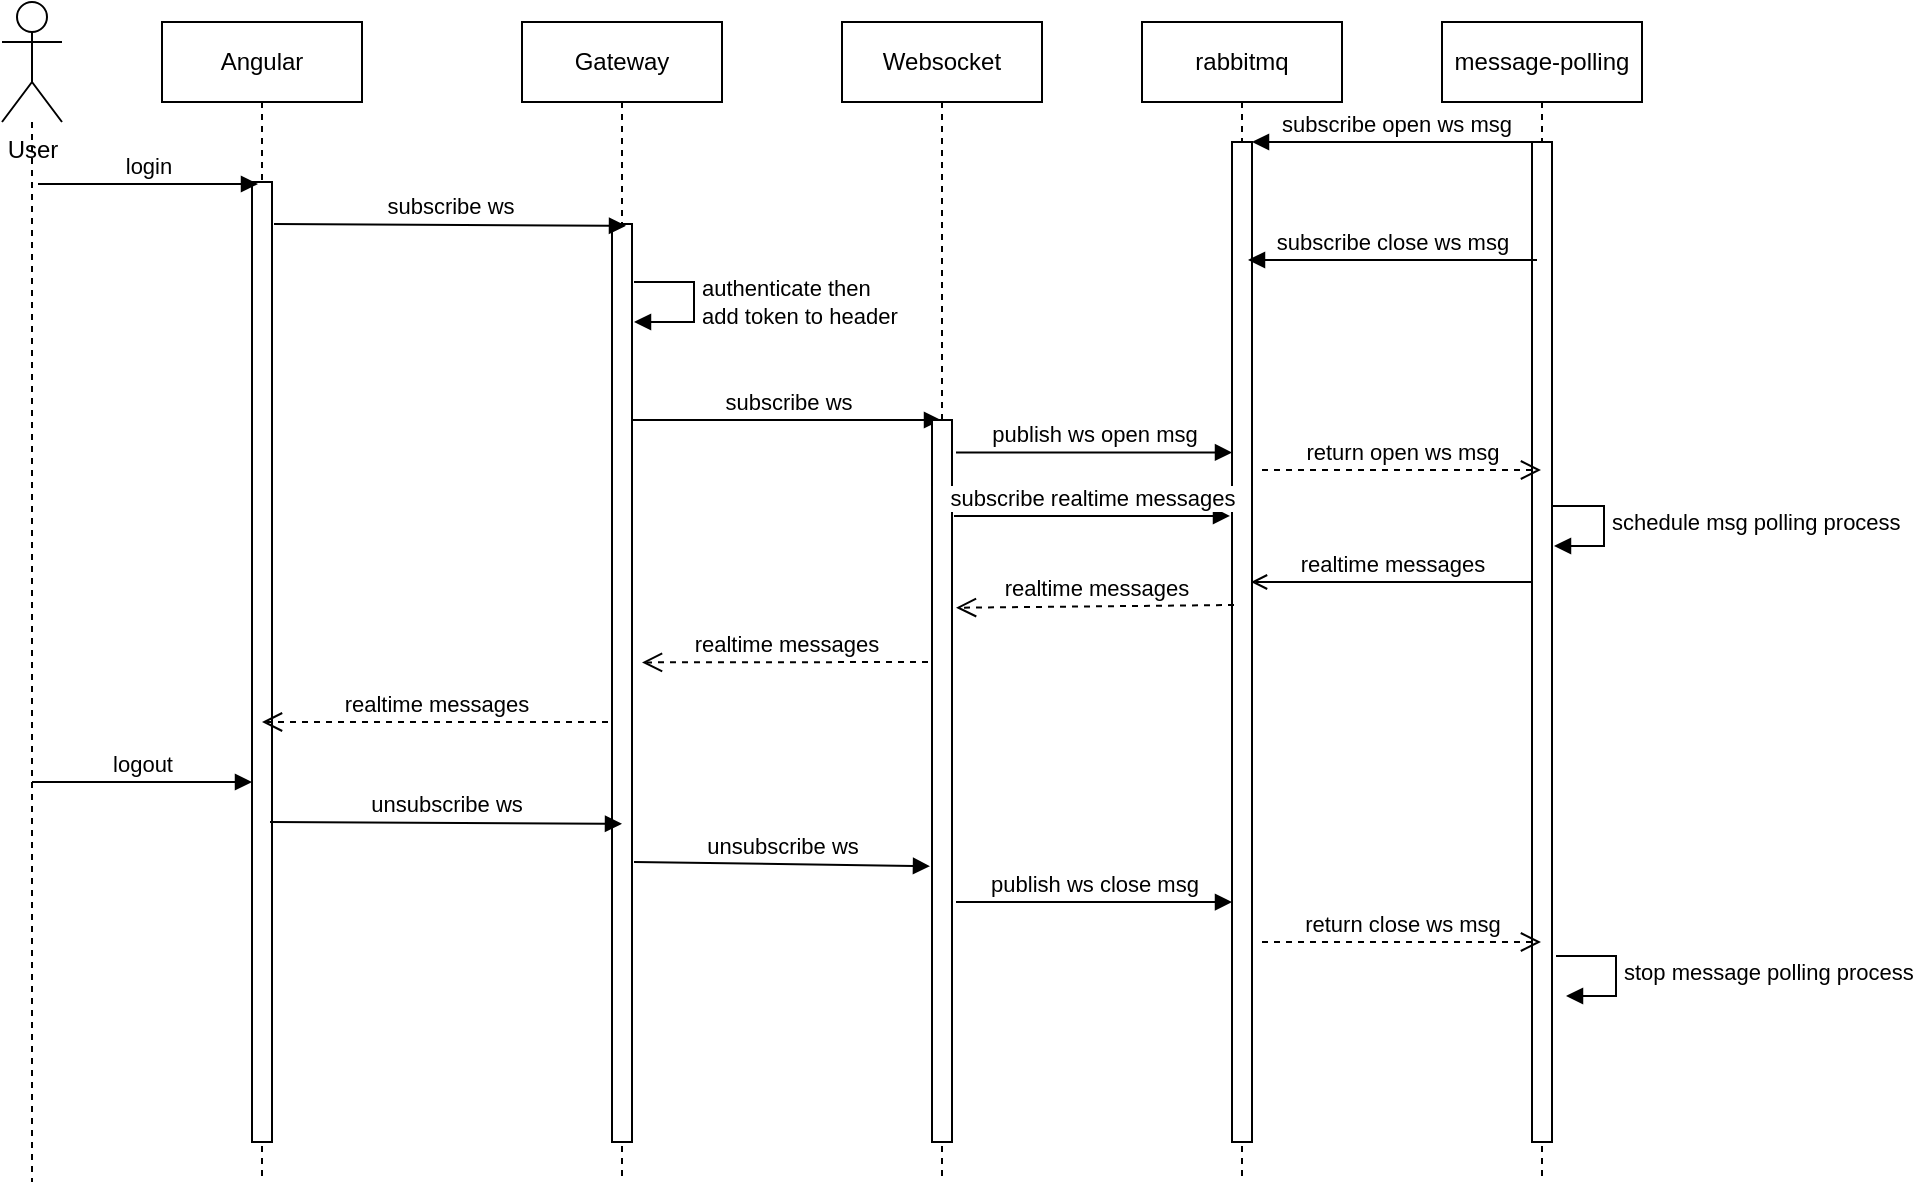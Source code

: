 <mxfile version="16.5.6" type="github">
  <diagram id="MhprE0R9wUxYdT8xEvnr" name="Page-1">
    <mxGraphModel dx="1422" dy="764" grid="1" gridSize="10" guides="1" tooltips="1" connect="1" arrows="1" fold="1" page="1" pageScale="1" pageWidth="850" pageHeight="1100" math="0" shadow="0">
      <root>
        <mxCell id="0" />
        <mxCell id="1" parent="0" />
        <mxCell id="N3EMBGY2lfwXtGBtsPzC-5" value="Angular" style="shape=umlLifeline;perimeter=lifelinePerimeter;whiteSpace=wrap;html=1;container=1;collapsible=0;recursiveResize=0;outlineConnect=0;" parent="1" vertex="1">
          <mxGeometry x="100" y="40" width="100" height="580" as="geometry" />
        </mxCell>
        <mxCell id="9VhoIm8Rji4saxW7GlHs-18" value="" style="html=1;points=[];perimeter=orthogonalPerimeter;" parent="N3EMBGY2lfwXtGBtsPzC-5" vertex="1">
          <mxGeometry x="45" y="80" width="10" height="480" as="geometry" />
        </mxCell>
        <mxCell id="9VhoIm8Rji4saxW7GlHs-19" value="logout" style="html=1;verticalAlign=bottom;endArrow=block;rounded=0;" parent="N3EMBGY2lfwXtGBtsPzC-5" edge="1">
          <mxGeometry relative="1" as="geometry">
            <mxPoint x="-65" y="380" as="sourcePoint" />
            <mxPoint x="45" y="380" as="targetPoint" />
          </mxGeometry>
        </mxCell>
        <mxCell id="N3EMBGY2lfwXtGBtsPzC-6" value="Gateway" style="shape=umlLifeline;perimeter=lifelinePerimeter;whiteSpace=wrap;html=1;container=1;collapsible=0;recursiveResize=0;outlineConnect=0;" parent="1" vertex="1">
          <mxGeometry x="280" y="40" width="100" height="580" as="geometry" />
        </mxCell>
        <mxCell id="N3EMBGY2lfwXtGBtsPzC-9" value="" style="html=1;points=[];perimeter=orthogonalPerimeter;" parent="N3EMBGY2lfwXtGBtsPzC-6" vertex="1">
          <mxGeometry x="45" y="101" width="10" height="459" as="geometry" />
        </mxCell>
        <mxCell id="N3EMBGY2lfwXtGBtsPzC-13" value="&lt;div&gt;authenticate then &lt;br&gt;&lt;/div&gt;&lt;div&gt;add token to header&lt;/div&gt;" style="edgeStyle=orthogonalEdgeStyle;html=1;align=left;spacingLeft=2;endArrow=block;rounded=0;" parent="N3EMBGY2lfwXtGBtsPzC-6" edge="1">
          <mxGeometry relative="1" as="geometry">
            <mxPoint x="56" y="130" as="sourcePoint" />
            <Array as="points">
              <mxPoint x="86" y="130" />
            </Array>
            <mxPoint x="56" y="150" as="targetPoint" />
          </mxGeometry>
        </mxCell>
        <mxCell id="N3EMBGY2lfwXtGBtsPzC-14" value="subscribe ws" style="html=1;verticalAlign=bottom;endArrow=block;rounded=0;" parent="N3EMBGY2lfwXtGBtsPzC-6" edge="1">
          <mxGeometry width="80" relative="1" as="geometry">
            <mxPoint x="55" y="199" as="sourcePoint" />
            <mxPoint x="209.5" y="199" as="targetPoint" />
            <Array as="points">
              <mxPoint x="90" y="199" />
            </Array>
          </mxGeometry>
        </mxCell>
        <mxCell id="ibhFwMeGwHEnzPVIHfyx-2" value="&lt;div&gt;unsubscribe ws&lt;/div&gt;" style="html=1;verticalAlign=bottom;endArrow=block;entryX=0.7;entryY=0.002;rounded=0;entryDx=0;entryDy=0;entryPerimeter=0;" edge="1" parent="N3EMBGY2lfwXtGBtsPzC-6">
          <mxGeometry relative="1" as="geometry">
            <mxPoint x="-126" y="400" as="sourcePoint" />
            <mxPoint x="50" y="400.918" as="targetPoint" />
          </mxGeometry>
        </mxCell>
        <mxCell id="N3EMBGY2lfwXtGBtsPzC-7" value="Websocket" style="shape=umlLifeline;perimeter=lifelinePerimeter;whiteSpace=wrap;html=1;container=1;collapsible=0;recursiveResize=0;outlineConnect=0;" parent="1" vertex="1">
          <mxGeometry x="440" y="40" width="100" height="580" as="geometry" />
        </mxCell>
        <mxCell id="N3EMBGY2lfwXtGBtsPzC-16" value="" style="html=1;points=[];perimeter=orthogonalPerimeter;" parent="N3EMBGY2lfwXtGBtsPzC-7" vertex="1">
          <mxGeometry x="45" y="199" width="10" height="361" as="geometry" />
        </mxCell>
        <mxCell id="ibhFwMeGwHEnzPVIHfyx-3" value="&lt;div&gt;unsubscribe ws&lt;/div&gt;" style="html=1;verticalAlign=bottom;endArrow=block;rounded=0;entryX=-0.1;entryY=0.618;entryDx=0;entryDy=0;entryPerimeter=0;" edge="1" parent="N3EMBGY2lfwXtGBtsPzC-7" target="N3EMBGY2lfwXtGBtsPzC-16">
          <mxGeometry relative="1" as="geometry">
            <mxPoint x="-104" y="420" as="sourcePoint" />
            <mxPoint x="41" y="421" as="targetPoint" />
          </mxGeometry>
        </mxCell>
        <mxCell id="N3EMBGY2lfwXtGBtsPzC-8" value="message-polling" style="shape=umlLifeline;perimeter=lifelinePerimeter;whiteSpace=wrap;html=1;container=1;collapsible=0;recursiveResize=0;outlineConnect=0;" parent="1" vertex="1">
          <mxGeometry x="740" y="40" width="100" height="580" as="geometry" />
        </mxCell>
        <mxCell id="N3EMBGY2lfwXtGBtsPzC-26" value="schedule msg polling process" style="edgeStyle=orthogonalEdgeStyle;html=1;align=left;spacingLeft=2;endArrow=block;rounded=0;entryX=1;entryY=0;" parent="N3EMBGY2lfwXtGBtsPzC-8" edge="1">
          <mxGeometry relative="1" as="geometry">
            <mxPoint x="51" y="242" as="sourcePoint" />
            <Array as="points">
              <mxPoint x="81" y="242" />
            </Array>
            <mxPoint x="56" y="262.0" as="targetPoint" />
          </mxGeometry>
        </mxCell>
        <mxCell id="9VhoIm8Rji4saxW7GlHs-3" value="" style="html=1;points=[];perimeter=orthogonalPerimeter;" parent="N3EMBGY2lfwXtGBtsPzC-8" vertex="1">
          <mxGeometry x="45" y="60" width="10" height="500" as="geometry" />
        </mxCell>
        <mxCell id="N3EMBGY2lfwXtGBtsPzC-10" value="&lt;div&gt;subscribe ws&lt;/div&gt;" style="html=1;verticalAlign=bottom;endArrow=block;entryX=0.7;entryY=0.002;rounded=0;entryDx=0;entryDy=0;entryPerimeter=0;" parent="1" target="N3EMBGY2lfwXtGBtsPzC-9" edge="1">
          <mxGeometry relative="1" as="geometry">
            <mxPoint x="156" y="141" as="sourcePoint" />
            <mxPoint x="321" y="141.0" as="targetPoint" />
          </mxGeometry>
        </mxCell>
        <mxCell id="N3EMBGY2lfwXtGBtsPzC-15" value="rabbitmq" style="shape=umlLifeline;perimeter=lifelinePerimeter;whiteSpace=wrap;html=1;container=1;collapsible=0;recursiveResize=0;outlineConnect=0;" parent="1" vertex="1">
          <mxGeometry x="590" y="40" width="100" height="580" as="geometry" />
        </mxCell>
        <mxCell id="N3EMBGY2lfwXtGBtsPzC-22" value="" style="html=1;points=[];perimeter=orthogonalPerimeter;" parent="N3EMBGY2lfwXtGBtsPzC-15" vertex="1">
          <mxGeometry x="45" y="60" width="10" height="500" as="geometry" />
        </mxCell>
        <mxCell id="N3EMBGY2lfwXtGBtsPzC-21" value="publish ws open msg" style="html=1;verticalAlign=bottom;startArrow=none;endArrow=block;startSize=8;rounded=0;exitX=1.2;exitY=0.045;exitDx=0;exitDy=0;exitPerimeter=0;startFill=0;" parent="1" source="N3EMBGY2lfwXtGBtsPzC-16" target="N3EMBGY2lfwXtGBtsPzC-22" edge="1">
          <mxGeometry relative="1" as="geometry">
            <mxPoint x="575" y="250" as="sourcePoint" />
            <mxPoint x="630" y="248.945" as="targetPoint" />
          </mxGeometry>
        </mxCell>
        <mxCell id="N3EMBGY2lfwXtGBtsPzC-23" value="subscribe open ws msg" style="html=1;verticalAlign=bottom;endArrow=block;entryX=1;entryY=0;rounded=0;" parent="1" source="N3EMBGY2lfwXtGBtsPzC-8" target="N3EMBGY2lfwXtGBtsPzC-22" edge="1">
          <mxGeometry relative="1" as="geometry">
            <mxPoint x="705" y="120" as="sourcePoint" />
          </mxGeometry>
        </mxCell>
        <mxCell id="N3EMBGY2lfwXtGBtsPzC-24" value="return open ws msg" style="html=1;verticalAlign=bottom;endArrow=open;dashed=1;endSize=8;rounded=0;" parent="1" edge="1">
          <mxGeometry relative="1" as="geometry">
            <mxPoint x="789.5" y="264" as="targetPoint" />
            <mxPoint x="650" y="264" as="sourcePoint" />
          </mxGeometry>
        </mxCell>
        <mxCell id="9VhoIm8Rji4saxW7GlHs-2" value="realtime messages" style="html=1;verticalAlign=bottom;endArrow=open;rounded=0;" parent="1" edge="1">
          <mxGeometry relative="1" as="geometry">
            <mxPoint x="785" y="320" as="sourcePoint" />
            <mxPoint x="644.5" y="320" as="targetPoint" />
          </mxGeometry>
        </mxCell>
        <mxCell id="9VhoIm8Rji4saxW7GlHs-4" value="subscribe close ws msg" style="html=1;verticalAlign=bottom;endArrow=block;entryX=1;entryY=0;rounded=0;" parent="1" edge="1">
          <mxGeometry relative="1" as="geometry">
            <mxPoint x="787.5" y="159.0" as="sourcePoint" />
            <mxPoint x="643" y="159.0" as="targetPoint" />
          </mxGeometry>
        </mxCell>
        <mxCell id="9VhoIm8Rji4saxW7GlHs-5" value="realtime messages" style="html=1;verticalAlign=bottom;endArrow=open;dashed=1;endSize=8;rounded=0;exitX=0.1;exitY=0.463;exitDx=0;exitDy=0;exitPerimeter=0;entryX=1.2;entryY=0.26;entryDx=0;entryDy=0;entryPerimeter=0;" parent="1" source="N3EMBGY2lfwXtGBtsPzC-22" edge="1" target="N3EMBGY2lfwXtGBtsPzC-16">
          <mxGeometry relative="1" as="geometry">
            <mxPoint x="630" y="341" as="sourcePoint" />
            <mxPoint x="495" y="341" as="targetPoint" />
          </mxGeometry>
        </mxCell>
        <mxCell id="9VhoIm8Rji4saxW7GlHs-6" value="subscribe realtime messages" style="html=1;verticalAlign=bottom;startArrow=none;endArrow=block;startSize=8;rounded=0;exitX=1.2;exitY=0.045;exitDx=0;exitDy=0;exitPerimeter=0;startFill=0;" parent="1" edge="1">
          <mxGeometry relative="1" as="geometry">
            <mxPoint x="496" y="286.945" as="sourcePoint" />
            <mxPoint x="634" y="286.945" as="targetPoint" />
          </mxGeometry>
        </mxCell>
        <mxCell id="9VhoIm8Rji4saxW7GlHs-9" value="realtime messages" style="html=1;verticalAlign=bottom;endArrow=open;dashed=1;endSize=8;rounded=0;exitX=0.5;exitY=0.46;exitDx=0;exitDy=0;exitPerimeter=0;" parent="1" edge="1">
          <mxGeometry relative="1" as="geometry">
            <mxPoint x="483" y="360.0" as="sourcePoint" />
            <mxPoint x="340" y="360.2" as="targetPoint" />
          </mxGeometry>
        </mxCell>
        <mxCell id="9VhoIm8Rji4saxW7GlHs-10" value="realtime messages" style="html=1;verticalAlign=bottom;endArrow=open;dashed=1;endSize=8;rounded=0;exitX=0.5;exitY=0.46;exitDx=0;exitDy=0;exitPerimeter=0;" parent="1" target="N3EMBGY2lfwXtGBtsPzC-5" edge="1">
          <mxGeometry relative="1" as="geometry">
            <mxPoint x="323" y="390" as="sourcePoint" />
            <mxPoint x="180" y="390.2" as="targetPoint" />
          </mxGeometry>
        </mxCell>
        <mxCell id="9VhoIm8Rji4saxW7GlHs-15" style="edgeStyle=orthogonalEdgeStyle;rounded=0;orthogonalLoop=1;jettySize=auto;html=1;startArrow=none;startFill=0;endArrow=none;endFill=0;dashed=1;" parent="1" source="9VhoIm8Rji4saxW7GlHs-11" edge="1">
          <mxGeometry relative="1" as="geometry">
            <mxPoint x="35" y="620" as="targetPoint" />
          </mxGeometry>
        </mxCell>
        <mxCell id="9VhoIm8Rji4saxW7GlHs-11" value="User" style="shape=umlActor;verticalLabelPosition=bottom;verticalAlign=top;html=1;" parent="1" vertex="1">
          <mxGeometry x="20" y="30" width="30" height="60" as="geometry" />
        </mxCell>
        <mxCell id="9VhoIm8Rji4saxW7GlHs-17" value="login" style="html=1;verticalAlign=bottom;endArrow=block;rounded=0;" parent="1" edge="1">
          <mxGeometry relative="1" as="geometry">
            <mxPoint x="38" y="121" as="sourcePoint" />
            <mxPoint x="148" y="121" as="targetPoint" />
          </mxGeometry>
        </mxCell>
        <mxCell id="ibhFwMeGwHEnzPVIHfyx-4" value="publish ws close msg" style="html=1;verticalAlign=bottom;startArrow=none;endArrow=block;startSize=8;rounded=0;exitX=1.2;exitY=0.045;exitDx=0;exitDy=0;exitPerimeter=0;startFill=0;" edge="1" parent="1">
          <mxGeometry relative="1" as="geometry">
            <mxPoint x="497" y="480.005" as="sourcePoint" />
            <mxPoint x="635" y="480.005" as="targetPoint" />
          </mxGeometry>
        </mxCell>
        <mxCell id="ibhFwMeGwHEnzPVIHfyx-5" value="return close ws msg" style="html=1;verticalAlign=bottom;endArrow=open;dashed=1;endSize=8;rounded=0;" edge="1" parent="1">
          <mxGeometry relative="1" as="geometry">
            <mxPoint x="789.5" y="500" as="targetPoint" />
            <mxPoint x="650" y="500" as="sourcePoint" />
          </mxGeometry>
        </mxCell>
        <mxCell id="ibhFwMeGwHEnzPVIHfyx-6" value="stop message polling process" style="edgeStyle=orthogonalEdgeStyle;html=1;align=left;spacingLeft=2;endArrow=block;rounded=0;entryX=1;entryY=0;" edge="1" parent="1">
          <mxGeometry relative="1" as="geometry">
            <mxPoint x="797" y="507" as="sourcePoint" />
            <Array as="points">
              <mxPoint x="827" y="507" />
            </Array>
            <mxPoint x="802" y="527.0" as="targetPoint" />
          </mxGeometry>
        </mxCell>
      </root>
    </mxGraphModel>
  </diagram>
</mxfile>
